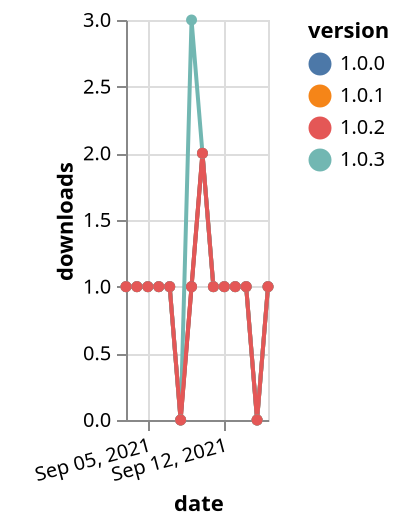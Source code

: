 {"$schema": "https://vega.github.io/schema/vega-lite/v5.json", "description": "A simple bar chart with embedded data.", "data": {"values": [{"date": "2021-09-03", "total": 136, "delta": 1, "version": "1.0.1"}, {"date": "2021-09-04", "total": 137, "delta": 1, "version": "1.0.1"}, {"date": "2021-09-05", "total": 138, "delta": 1, "version": "1.0.1"}, {"date": "2021-09-06", "total": 139, "delta": 1, "version": "1.0.1"}, {"date": "2021-09-07", "total": 140, "delta": 1, "version": "1.0.1"}, {"date": "2021-09-08", "total": 140, "delta": 0, "version": "1.0.1"}, {"date": "2021-09-09", "total": 141, "delta": 1, "version": "1.0.1"}, {"date": "2021-09-10", "total": 143, "delta": 2, "version": "1.0.1"}, {"date": "2021-09-11", "total": 144, "delta": 1, "version": "1.0.1"}, {"date": "2021-09-12", "total": 145, "delta": 1, "version": "1.0.1"}, {"date": "2021-09-13", "total": 146, "delta": 1, "version": "1.0.1"}, {"date": "2021-09-14", "total": 147, "delta": 1, "version": "1.0.1"}, {"date": "2021-09-15", "total": 147, "delta": 0, "version": "1.0.1"}, {"date": "2021-09-16", "total": 148, "delta": 1, "version": "1.0.1"}, {"date": "2021-09-03", "total": 135, "delta": 1, "version": "1.0.0"}, {"date": "2021-09-04", "total": 136, "delta": 1, "version": "1.0.0"}, {"date": "2021-09-05", "total": 137, "delta": 1, "version": "1.0.0"}, {"date": "2021-09-06", "total": 138, "delta": 1, "version": "1.0.0"}, {"date": "2021-09-07", "total": 139, "delta": 1, "version": "1.0.0"}, {"date": "2021-09-08", "total": 139, "delta": 0, "version": "1.0.0"}, {"date": "2021-09-09", "total": 140, "delta": 1, "version": "1.0.0"}, {"date": "2021-09-10", "total": 142, "delta": 2, "version": "1.0.0"}, {"date": "2021-09-11", "total": 143, "delta": 1, "version": "1.0.0"}, {"date": "2021-09-12", "total": 144, "delta": 1, "version": "1.0.0"}, {"date": "2021-09-13", "total": 145, "delta": 1, "version": "1.0.0"}, {"date": "2021-09-14", "total": 146, "delta": 1, "version": "1.0.0"}, {"date": "2021-09-15", "total": 146, "delta": 0, "version": "1.0.0"}, {"date": "2021-09-16", "total": 147, "delta": 1, "version": "1.0.0"}, {"date": "2021-09-03", "total": 173, "delta": 1, "version": "1.0.3"}, {"date": "2021-09-04", "total": 174, "delta": 1, "version": "1.0.3"}, {"date": "2021-09-05", "total": 175, "delta": 1, "version": "1.0.3"}, {"date": "2021-09-06", "total": 176, "delta": 1, "version": "1.0.3"}, {"date": "2021-09-07", "total": 177, "delta": 1, "version": "1.0.3"}, {"date": "2021-09-08", "total": 177, "delta": 0, "version": "1.0.3"}, {"date": "2021-09-09", "total": 180, "delta": 3, "version": "1.0.3"}, {"date": "2021-09-10", "total": 182, "delta": 2, "version": "1.0.3"}, {"date": "2021-09-11", "total": 183, "delta": 1, "version": "1.0.3"}, {"date": "2021-09-12", "total": 184, "delta": 1, "version": "1.0.3"}, {"date": "2021-09-13", "total": 185, "delta": 1, "version": "1.0.3"}, {"date": "2021-09-14", "total": 186, "delta": 1, "version": "1.0.3"}, {"date": "2021-09-15", "total": 186, "delta": 0, "version": "1.0.3"}, {"date": "2021-09-16", "total": 187, "delta": 1, "version": "1.0.3"}, {"date": "2021-09-03", "total": 135, "delta": 1, "version": "1.0.2"}, {"date": "2021-09-04", "total": 136, "delta": 1, "version": "1.0.2"}, {"date": "2021-09-05", "total": 137, "delta": 1, "version": "1.0.2"}, {"date": "2021-09-06", "total": 138, "delta": 1, "version": "1.0.2"}, {"date": "2021-09-07", "total": 139, "delta": 1, "version": "1.0.2"}, {"date": "2021-09-08", "total": 139, "delta": 0, "version": "1.0.2"}, {"date": "2021-09-09", "total": 140, "delta": 1, "version": "1.0.2"}, {"date": "2021-09-10", "total": 142, "delta": 2, "version": "1.0.2"}, {"date": "2021-09-11", "total": 143, "delta": 1, "version": "1.0.2"}, {"date": "2021-09-12", "total": 144, "delta": 1, "version": "1.0.2"}, {"date": "2021-09-13", "total": 145, "delta": 1, "version": "1.0.2"}, {"date": "2021-09-14", "total": 146, "delta": 1, "version": "1.0.2"}, {"date": "2021-09-15", "total": 146, "delta": 0, "version": "1.0.2"}, {"date": "2021-09-16", "total": 147, "delta": 1, "version": "1.0.2"}]}, "width": "container", "mark": {"type": "line", "point": {"filled": true}}, "encoding": {"x": {"field": "date", "type": "temporal", "timeUnit": "yearmonthdate", "title": "date", "axis": {"labelAngle": -15}}, "y": {"field": "delta", "type": "quantitative", "title": "downloads"}, "color": {"field": "version", "type": "nominal"}, "tooltip": {"field": "delta"}}}